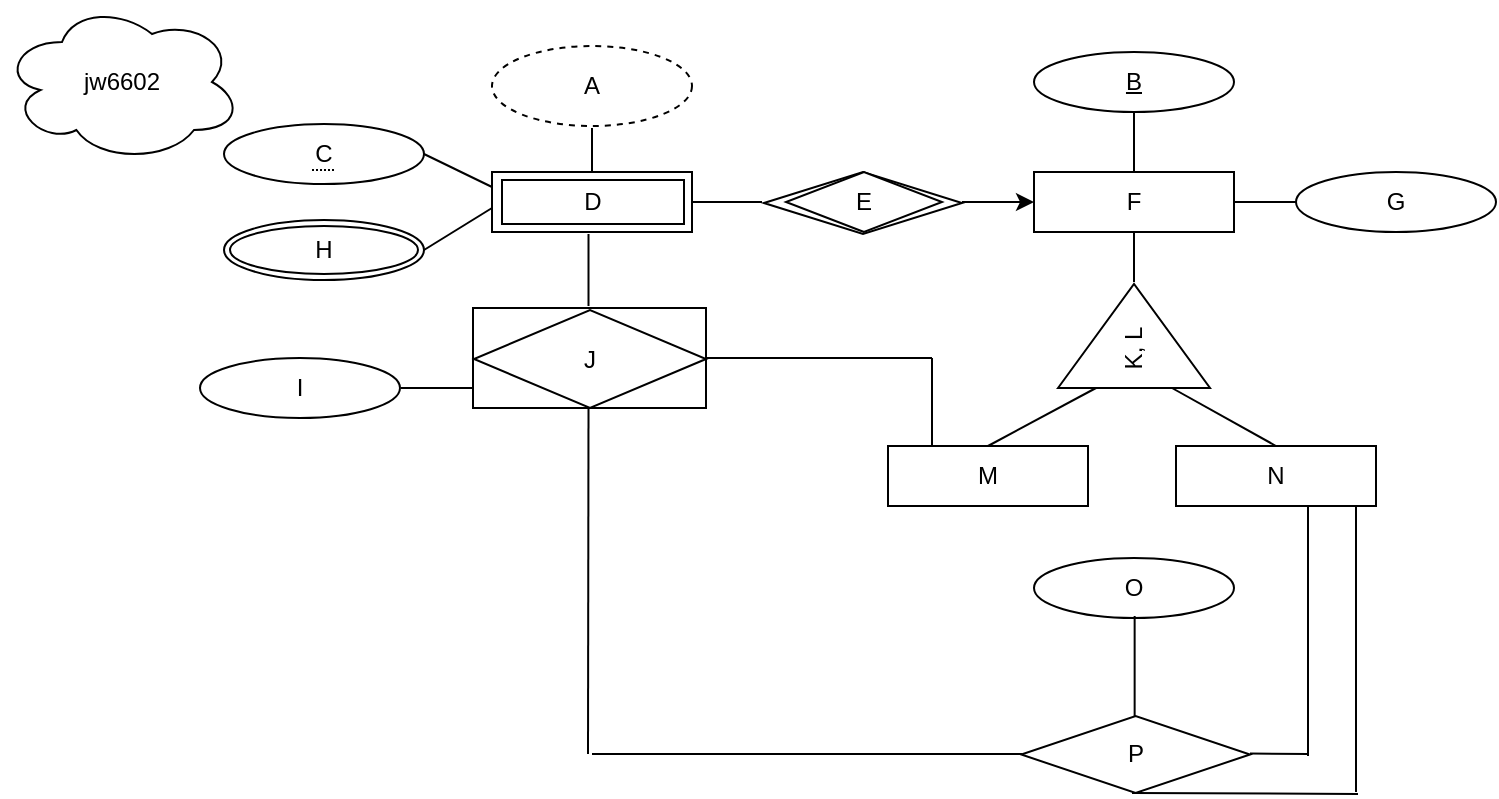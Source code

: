 <mxfile version="15.2.7" type="github">
  <diagram id="KcgvSHTCboE4x2ObBVBz" name="Page-1">
    <mxGraphModel dx="946" dy="478" grid="0" gridSize="10" guides="1" tooltips="1" connect="1" arrows="0" fold="1" page="1" pageScale="1" pageWidth="850" pageHeight="1100" math="0" shadow="0">
      <root>
        <mxCell id="0" />
        <mxCell id="1" parent="0" />
        <mxCell id="s2j03w_9j3l06wGRW7c5-1" value="jw6602" style="ellipse;shape=cloud;whiteSpace=wrap;html=1;" parent="1" vertex="1">
          <mxGeometry x="14" y="15" width="120" height="80" as="geometry" />
        </mxCell>
        <mxCell id="7Rne0SJ-TNoe7tRfoJeC-3" value="A" style="ellipse;whiteSpace=wrap;html=1;dashed=1;" parent="1" vertex="1">
          <mxGeometry x="259" y="37" width="100" height="40" as="geometry" />
        </mxCell>
        <mxCell id="7Rne0SJ-TNoe7tRfoJeC-4" value="C" style="ellipse;whiteSpace=wrap;html=1;" parent="1" vertex="1">
          <mxGeometry x="125" y="76" width="100" height="30" as="geometry" />
        </mxCell>
        <mxCell id="7Rne0SJ-TNoe7tRfoJeC-5" value="" style="endArrow=none;html=1;" parent="1" edge="1">
          <mxGeometry width="50" height="50" relative="1" as="geometry">
            <mxPoint x="309" y="102" as="sourcePoint" />
            <mxPoint x="309" y="78" as="targetPoint" />
          </mxGeometry>
        </mxCell>
        <mxCell id="7Rne0SJ-TNoe7tRfoJeC-8" value="&lt;u&gt;B&lt;/u&gt;" style="ellipse;whiteSpace=wrap;html=1;" parent="1" vertex="1">
          <mxGeometry x="530" y="40" width="100" height="30" as="geometry" />
        </mxCell>
        <mxCell id="7Rne0SJ-TNoe7tRfoJeC-9" value="" style="endArrow=none;html=1;exitX=0;exitY=0.25;exitDx=0;exitDy=0;" parent="1" edge="1">
          <mxGeometry width="50" height="50" relative="1" as="geometry">
            <mxPoint x="259" y="107.5" as="sourcePoint" />
            <mxPoint x="225" y="91" as="targetPoint" />
          </mxGeometry>
        </mxCell>
        <mxCell id="7Rne0SJ-TNoe7tRfoJeC-15" value="" style="endArrow=none;html=1;exitX=1;exitY=0.5;exitDx=0;exitDy=0;" parent="1" edge="1">
          <mxGeometry width="50" height="50" relative="1" as="geometry">
            <mxPoint x="359" y="115" as="sourcePoint" />
            <mxPoint x="394" y="115" as="targetPoint" />
          </mxGeometry>
        </mxCell>
        <mxCell id="7Rne0SJ-TNoe7tRfoJeC-16" value="" style="rounded=0;whiteSpace=wrap;html=1;" parent="1" vertex="1">
          <mxGeometry x="259" y="100" width="100" height="30" as="geometry" />
        </mxCell>
        <mxCell id="7Rne0SJ-TNoe7tRfoJeC-18" value="D" style="rounded=0;whiteSpace=wrap;html=1;" parent="1" vertex="1">
          <mxGeometry x="264" y="104" width="91" height="22" as="geometry" />
        </mxCell>
        <mxCell id="7Rne0SJ-TNoe7tRfoJeC-22" value="" style="rhombus;whiteSpace=wrap;html=1;direction=north;" parent="1" vertex="1">
          <mxGeometry x="395" y="100" width="99" height="31" as="geometry" />
        </mxCell>
        <mxCell id="7Rne0SJ-TNoe7tRfoJeC-23" value="" style="endArrow=classic;html=1;" parent="1" edge="1">
          <mxGeometry width="50" height="50" relative="1" as="geometry">
            <mxPoint x="494" y="115" as="sourcePoint" />
            <mxPoint x="530" y="115" as="targetPoint" />
          </mxGeometry>
        </mxCell>
        <mxCell id="7Rne0SJ-TNoe7tRfoJeC-24" value="F" style="rounded=0;whiteSpace=wrap;html=1;" parent="1" vertex="1">
          <mxGeometry x="530" y="100" width="100" height="30" as="geometry" />
        </mxCell>
        <mxCell id="7Rne0SJ-TNoe7tRfoJeC-25" value="E" style="rhombus;whiteSpace=wrap;html=1;direction=west;" parent="1" vertex="1">
          <mxGeometry x="406" y="100" width="78" height="30" as="geometry" />
        </mxCell>
        <mxCell id="7Rne0SJ-TNoe7tRfoJeC-27" value="" style="endArrow=none;dashed=1;html=1;shadow=0;strokeWidth=1;dashPattern=1 1;" parent="1" edge="1">
          <mxGeometry width="50" height="50" relative="1" as="geometry">
            <mxPoint x="169" y="99" as="sourcePoint" />
            <mxPoint x="181" y="99" as="targetPoint" />
          </mxGeometry>
        </mxCell>
        <mxCell id="7Rne0SJ-TNoe7tRfoJeC-29" value="" style="endArrow=none;html=1;shadow=0;strokeWidth=1;entryX=0.5;entryY=1;entryDx=0;entryDy=0;" parent="1" target="7Rne0SJ-TNoe7tRfoJeC-8" edge="1">
          <mxGeometry width="50" height="50" relative="1" as="geometry">
            <mxPoint x="580" y="100" as="sourcePoint" />
            <mxPoint x="580" y="74" as="targetPoint" />
          </mxGeometry>
        </mxCell>
        <mxCell id="7Rne0SJ-TNoe7tRfoJeC-40" value="G" style="ellipse;whiteSpace=wrap;html=1;" parent="1" vertex="1">
          <mxGeometry x="661" y="100" width="100" height="30" as="geometry" />
        </mxCell>
        <mxCell id="7Rne0SJ-TNoe7tRfoJeC-41" value="" style="endArrow=none;html=1;shadow=0;strokeWidth=1;entryX=0;entryY=0.5;entryDx=0;entryDy=0;exitX=1;exitY=0.5;exitDx=0;exitDy=0;" parent="1" source="7Rne0SJ-TNoe7tRfoJeC-24" target="7Rne0SJ-TNoe7tRfoJeC-40" edge="1">
          <mxGeometry width="50" height="50" relative="1" as="geometry">
            <mxPoint x="634" y="115" as="sourcePoint" />
            <mxPoint x="651" y="114.5" as="targetPoint" />
          </mxGeometry>
        </mxCell>
        <mxCell id="7Rne0SJ-TNoe7tRfoJeC-43" value="" style="triangle;whiteSpace=wrap;html=1;direction=north;rotation=0;" parent="1" vertex="1">
          <mxGeometry x="542" y="156" width="76" height="52" as="geometry" />
        </mxCell>
        <mxCell id="7Rne0SJ-TNoe7tRfoJeC-45" value="" style="endArrow=none;html=1;shadow=0;strokeWidth=1;entryX=0.5;entryY=1;entryDx=0;entryDy=0;" parent="1" target="7Rne0SJ-TNoe7tRfoJeC-24" edge="1">
          <mxGeometry width="50" height="50" relative="1" as="geometry">
            <mxPoint x="580" y="155" as="sourcePoint" />
            <mxPoint x="579.5" y="130" as="targetPoint" />
          </mxGeometry>
        </mxCell>
        <mxCell id="7Rne0SJ-TNoe7tRfoJeC-48" value="M" style="rounded=0;whiteSpace=wrap;html=1;" parent="1" vertex="1">
          <mxGeometry x="457" y="237" width="100" height="30" as="geometry" />
        </mxCell>
        <mxCell id="7Rne0SJ-TNoe7tRfoJeC-49" value="N" style="rounded=0;whiteSpace=wrap;html=1;" parent="1" vertex="1">
          <mxGeometry x="601" y="237" width="100" height="30" as="geometry" />
        </mxCell>
        <mxCell id="7Rne0SJ-TNoe7tRfoJeC-50" value="" style="endArrow=none;html=1;shadow=0;strokeWidth=1;exitX=0.5;exitY=0;exitDx=0;exitDy=0;entryX=0;entryY=0.25;entryDx=0;entryDy=0;" parent="1" source="7Rne0SJ-TNoe7tRfoJeC-48" target="7Rne0SJ-TNoe7tRfoJeC-43" edge="1">
          <mxGeometry width="50" height="50" relative="1" as="geometry">
            <mxPoint x="546" y="227" as="sourcePoint" />
            <mxPoint x="572" y="208" as="targetPoint" />
          </mxGeometry>
        </mxCell>
        <mxCell id="7Rne0SJ-TNoe7tRfoJeC-51" value="" style="endArrow=none;html=1;shadow=0;strokeWidth=1;entryX=0.5;entryY=0;entryDx=0;entryDy=0;exitX=0;exitY=0.75;exitDx=0;exitDy=0;" parent="1" source="7Rne0SJ-TNoe7tRfoJeC-43" target="7Rne0SJ-TNoe7tRfoJeC-49" edge="1">
          <mxGeometry width="50" height="50" relative="1" as="geometry">
            <mxPoint x="601" y="208" as="sourcePoint" />
            <mxPoint x="652" y="249" as="targetPoint" />
          </mxGeometry>
        </mxCell>
        <mxCell id="7Rne0SJ-TNoe7tRfoJeC-52" value="" style="rounded=0;whiteSpace=wrap;html=1;" parent="1" vertex="1">
          <mxGeometry x="249.5" y="168" width="116.5" height="50" as="geometry" />
        </mxCell>
        <mxCell id="7Rne0SJ-TNoe7tRfoJeC-53" value="J" style="rhombus;whiteSpace=wrap;html=1;direction=south;" parent="1" vertex="1">
          <mxGeometry x="250" y="169" width="116" height="49" as="geometry" />
        </mxCell>
        <mxCell id="7Rne0SJ-TNoe7tRfoJeC-54" value="" style="endArrow=none;html=1;shadow=0;strokeWidth=1;" parent="1" edge="1">
          <mxGeometry width="50" height="50" relative="1" as="geometry">
            <mxPoint x="307.25" y="167" as="sourcePoint" />
            <mxPoint x="307.25" y="131" as="targetPoint" />
          </mxGeometry>
        </mxCell>
        <mxCell id="7Rne0SJ-TNoe7tRfoJeC-55" value="" style="endArrow=none;html=1;shadow=0;strokeWidth=1;" parent="1" edge="1">
          <mxGeometry width="50" height="50" relative="1" as="geometry">
            <mxPoint x="213.5" y="208" as="sourcePoint" />
            <mxPoint x="249.5" y="208" as="targetPoint" />
          </mxGeometry>
        </mxCell>
        <mxCell id="7Rne0SJ-TNoe7tRfoJeC-56" value="I" style="ellipse;whiteSpace=wrap;html=1;" parent="1" vertex="1">
          <mxGeometry x="113" y="193" width="100" height="30" as="geometry" />
        </mxCell>
        <mxCell id="7Rne0SJ-TNoe7tRfoJeC-57" value="" style="ellipse;whiteSpace=wrap;html=1;" parent="1" vertex="1">
          <mxGeometry x="125" y="124" width="100" height="30" as="geometry" />
        </mxCell>
        <mxCell id="7Rne0SJ-TNoe7tRfoJeC-58" value="H" style="ellipse;whiteSpace=wrap;html=1;" parent="1" vertex="1">
          <mxGeometry x="128" y="127" width="94" height="24" as="geometry" />
        </mxCell>
        <mxCell id="7Rne0SJ-TNoe7tRfoJeC-59" value="" style="endArrow=none;html=1;shadow=0;strokeWidth=1;exitX=1;exitY=0.5;exitDx=0;exitDy=0;" parent="1" source="7Rne0SJ-TNoe7tRfoJeC-57" edge="1">
          <mxGeometry width="50" height="50" relative="1" as="geometry">
            <mxPoint x="209" y="168" as="sourcePoint" />
            <mxPoint x="259" y="118" as="targetPoint" />
            <Array as="points" />
          </mxGeometry>
        </mxCell>
        <mxCell id="7Rne0SJ-TNoe7tRfoJeC-61" value="" style="endArrow=none;html=1;shadow=0;strokeWidth=1;" parent="1" edge="1">
          <mxGeometry width="50" height="50" relative="1" as="geometry">
            <mxPoint x="366" y="193" as="sourcePoint" />
            <mxPoint x="479" y="193" as="targetPoint" />
          </mxGeometry>
        </mxCell>
        <mxCell id="7Rne0SJ-TNoe7tRfoJeC-62" value="" style="endArrow=none;html=1;shadow=0;strokeWidth=1;" parent="1" edge="1">
          <mxGeometry width="50" height="50" relative="1" as="geometry">
            <mxPoint x="479" y="237" as="sourcePoint" />
            <mxPoint x="479" y="193" as="targetPoint" />
          </mxGeometry>
        </mxCell>
        <mxCell id="7Rne0SJ-TNoe7tRfoJeC-63" value="" style="endArrow=none;html=1;shadow=0;strokeWidth=1;" parent="1" edge="1">
          <mxGeometry width="50" height="50" relative="1" as="geometry">
            <mxPoint x="307" y="391" as="sourcePoint" />
            <mxPoint x="307.25" y="218" as="targetPoint" />
          </mxGeometry>
        </mxCell>
        <mxCell id="7Rne0SJ-TNoe7tRfoJeC-64" value="" style="endArrow=none;html=1;shadow=0;strokeWidth=1;" parent="1" edge="1">
          <mxGeometry width="50" height="50" relative="1" as="geometry">
            <mxPoint x="309" y="391" as="sourcePoint" />
            <mxPoint x="524" y="391" as="targetPoint" />
          </mxGeometry>
        </mxCell>
        <mxCell id="7Rne0SJ-TNoe7tRfoJeC-66" value="O" style="ellipse;whiteSpace=wrap;html=1;" parent="1" vertex="1">
          <mxGeometry x="530" y="293" width="100" height="30" as="geometry" />
        </mxCell>
        <mxCell id="7Rne0SJ-TNoe7tRfoJeC-67" value="P" style="rhombus;whiteSpace=wrap;html=1;direction=south;" parent="1" vertex="1">
          <mxGeometry x="523.63" y="372" width="114.37" height="38.5" as="geometry" />
        </mxCell>
        <mxCell id="7Rne0SJ-TNoe7tRfoJeC-68" value="" style="endArrow=none;html=1;shadow=0;strokeWidth=1;" parent="1" edge="1">
          <mxGeometry width="50" height="50" relative="1" as="geometry">
            <mxPoint x="580.32" y="372" as="sourcePoint" />
            <mxPoint x="580.32" y="322" as="targetPoint" />
          </mxGeometry>
        </mxCell>
        <mxCell id="7Rne0SJ-TNoe7tRfoJeC-69" value="" style="endArrow=none;html=1;shadow=0;strokeWidth=1;" parent="1" edge="1">
          <mxGeometry width="50" height="50" relative="1" as="geometry">
            <mxPoint x="667" y="392" as="sourcePoint" />
            <mxPoint x="667" y="267" as="targetPoint" />
          </mxGeometry>
        </mxCell>
        <mxCell id="7Rne0SJ-TNoe7tRfoJeC-70" value="" style="endArrow=none;html=1;shadow=0;strokeWidth=1;" parent="1" edge="1">
          <mxGeometry width="50" height="50" relative="1" as="geometry">
            <mxPoint x="638" y="390.75" as="sourcePoint" />
            <mxPoint x="667" y="391" as="targetPoint" />
          </mxGeometry>
        </mxCell>
        <mxCell id="7Rne0SJ-TNoe7tRfoJeC-71" value="" style="endArrow=none;html=1;shadow=0;strokeWidth=1;" parent="1" edge="1">
          <mxGeometry width="50" height="50" relative="1" as="geometry">
            <mxPoint x="691" y="410" as="sourcePoint" />
            <mxPoint x="691" y="267" as="targetPoint" />
          </mxGeometry>
        </mxCell>
        <mxCell id="7Rne0SJ-TNoe7tRfoJeC-72" value="" style="endArrow=none;html=1;shadow=0;strokeWidth=1;" parent="1" edge="1">
          <mxGeometry width="50" height="50" relative="1" as="geometry">
            <mxPoint x="579" y="410.5" as="sourcePoint" />
            <mxPoint x="692" y="411" as="targetPoint" />
          </mxGeometry>
        </mxCell>
        <mxCell id="pDwSMRZJcnOoSfiabgKo-3" value="K, L" style="text;html=1;strokeColor=none;fillColor=none;align=center;verticalAlign=middle;whiteSpace=wrap;rounded=0;rotation=270;" vertex="1" parent="1">
          <mxGeometry x="560" y="178" width="40" height="20" as="geometry" />
        </mxCell>
      </root>
    </mxGraphModel>
  </diagram>
</mxfile>
